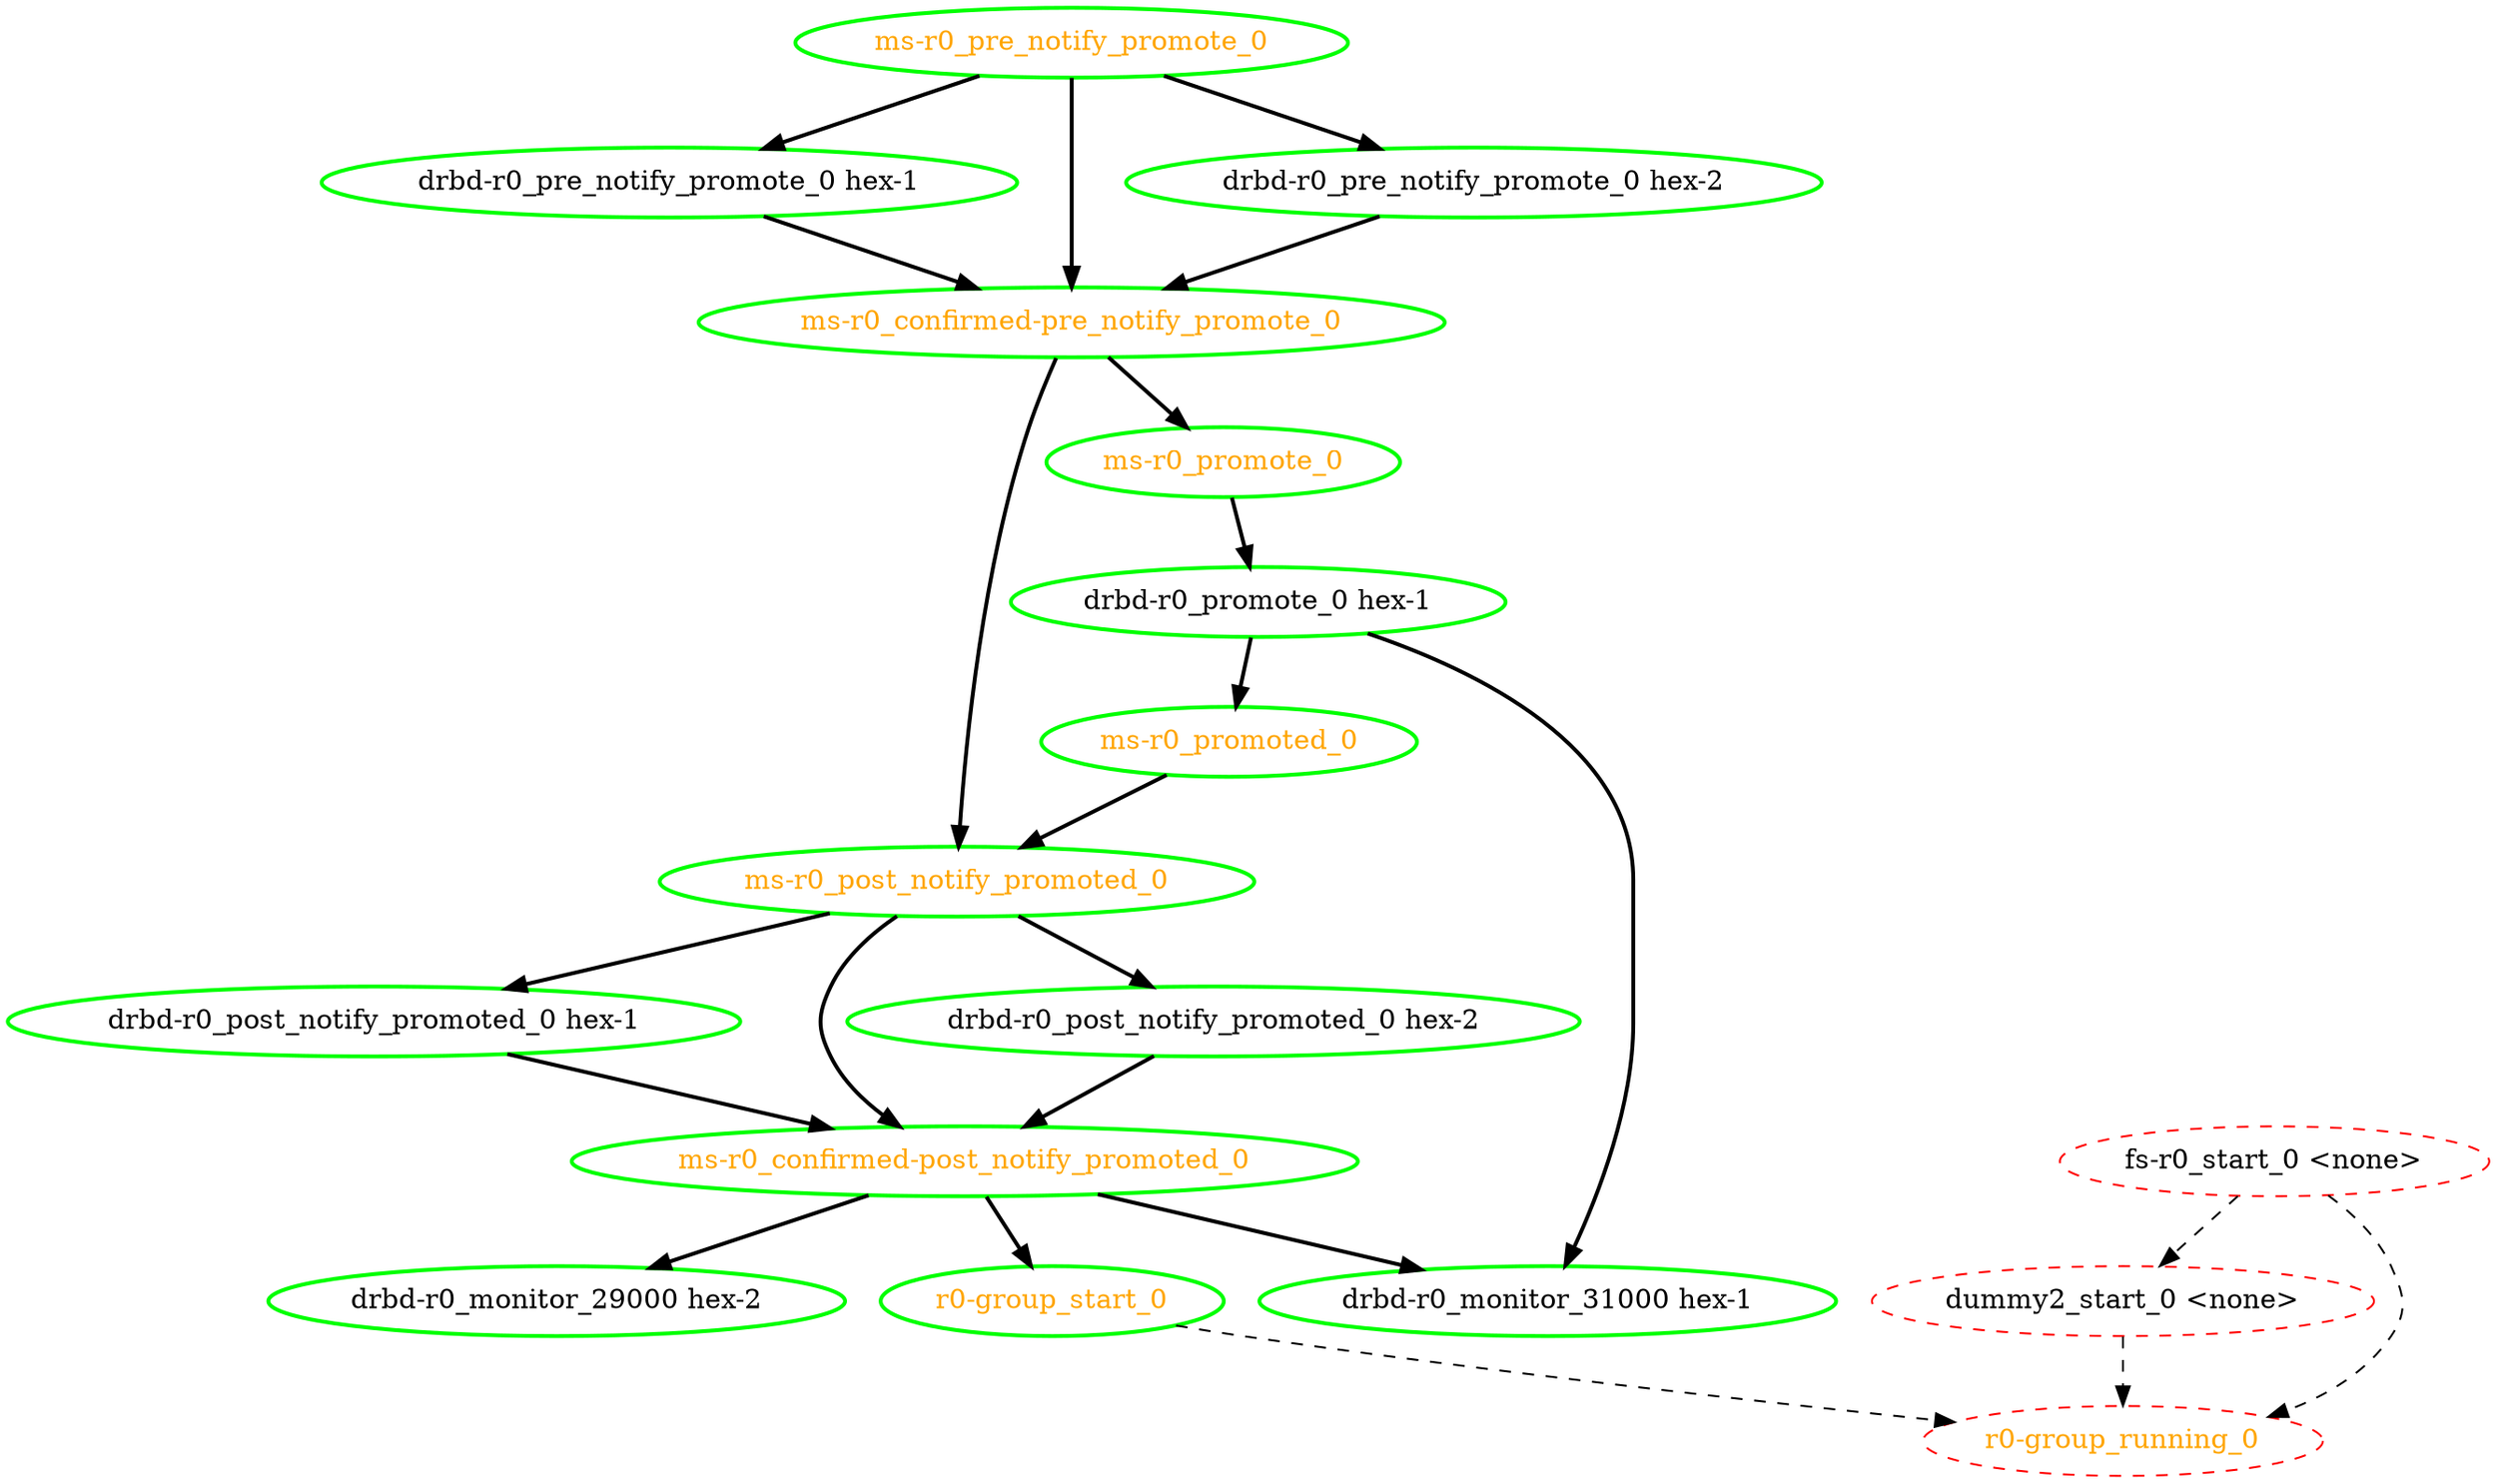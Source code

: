 digraph "g" {
"drbd-r0_monitor_29000 hex-2" [ style=bold color="green" fontcolor="black"]
"drbd-r0_monitor_31000 hex-1" [ style=bold color="green" fontcolor="black"]
"drbd-r0_post_notify_promoted_0 hex-1" -> "ms-r0_confirmed-post_notify_promoted_0" [ style = bold]
"drbd-r0_post_notify_promoted_0 hex-1" [ style=bold color="green" fontcolor="black"]
"drbd-r0_post_notify_promoted_0 hex-2" -> "ms-r0_confirmed-post_notify_promoted_0" [ style = bold]
"drbd-r0_post_notify_promoted_0 hex-2" [ style=bold color="green" fontcolor="black"]
"drbd-r0_pre_notify_promote_0 hex-1" -> "ms-r0_confirmed-pre_notify_promote_0" [ style = bold]
"drbd-r0_pre_notify_promote_0 hex-1" [ style=bold color="green" fontcolor="black"]
"drbd-r0_pre_notify_promote_0 hex-2" -> "ms-r0_confirmed-pre_notify_promote_0" [ style = bold]
"drbd-r0_pre_notify_promote_0 hex-2" [ style=bold color="green" fontcolor="black"]
"drbd-r0_promote_0 hex-1" -> "drbd-r0_monitor_31000 hex-1" [ style = bold]
"drbd-r0_promote_0 hex-1" -> "ms-r0_promoted_0" [ style = bold]
"drbd-r0_promote_0 hex-1" [ style=bold color="green" fontcolor="black"]
"dummy2_start_0 <none>" -> "r0-group_running_0" [ style = dashed]
"dummy2_start_0 <none>" [ style=dashed color="red" fontcolor="black"]
"fs-r0_start_0 <none>" -> "dummy2_start_0 <none>" [ style = dashed]
"fs-r0_start_0 <none>" -> "r0-group_running_0" [ style = dashed]
"fs-r0_start_0 <none>" [ style=dashed color="red" fontcolor="black"]
"ms-r0_confirmed-post_notify_promoted_0" -> "drbd-r0_monitor_29000 hex-2" [ style = bold]
"ms-r0_confirmed-post_notify_promoted_0" -> "drbd-r0_monitor_31000 hex-1" [ style = bold]
"ms-r0_confirmed-post_notify_promoted_0" -> "r0-group_start_0" [ style = bold]
"ms-r0_confirmed-post_notify_promoted_0" [ style=bold color="green" fontcolor="orange"]
"ms-r0_confirmed-pre_notify_promote_0" -> "ms-r0_post_notify_promoted_0" [ style = bold]
"ms-r0_confirmed-pre_notify_promote_0" -> "ms-r0_promote_0" [ style = bold]
"ms-r0_confirmed-pre_notify_promote_0" [ style=bold color="green" fontcolor="orange"]
"ms-r0_post_notify_promoted_0" -> "drbd-r0_post_notify_promoted_0 hex-1" [ style = bold]
"ms-r0_post_notify_promoted_0" -> "drbd-r0_post_notify_promoted_0 hex-2" [ style = bold]
"ms-r0_post_notify_promoted_0" -> "ms-r0_confirmed-post_notify_promoted_0" [ style = bold]
"ms-r0_post_notify_promoted_0" [ style=bold color="green" fontcolor="orange"]
"ms-r0_pre_notify_promote_0" -> "drbd-r0_pre_notify_promote_0 hex-1" [ style = bold]
"ms-r0_pre_notify_promote_0" -> "drbd-r0_pre_notify_promote_0 hex-2" [ style = bold]
"ms-r0_pre_notify_promote_0" -> "ms-r0_confirmed-pre_notify_promote_0" [ style = bold]
"ms-r0_pre_notify_promote_0" [ style=bold color="green" fontcolor="orange"]
"ms-r0_promote_0" -> "drbd-r0_promote_0 hex-1" [ style = bold]
"ms-r0_promote_0" [ style=bold color="green" fontcolor="orange"]
"ms-r0_promoted_0" -> "ms-r0_post_notify_promoted_0" [ style = bold]
"ms-r0_promoted_0" [ style=bold color="green" fontcolor="orange"]
"r0-group_running_0" [ style=dashed color="red" fontcolor="orange"]
"r0-group_start_0" -> "r0-group_running_0" [ style = dashed]
"r0-group_start_0" [ style=bold color="green" fontcolor="orange"]
}
